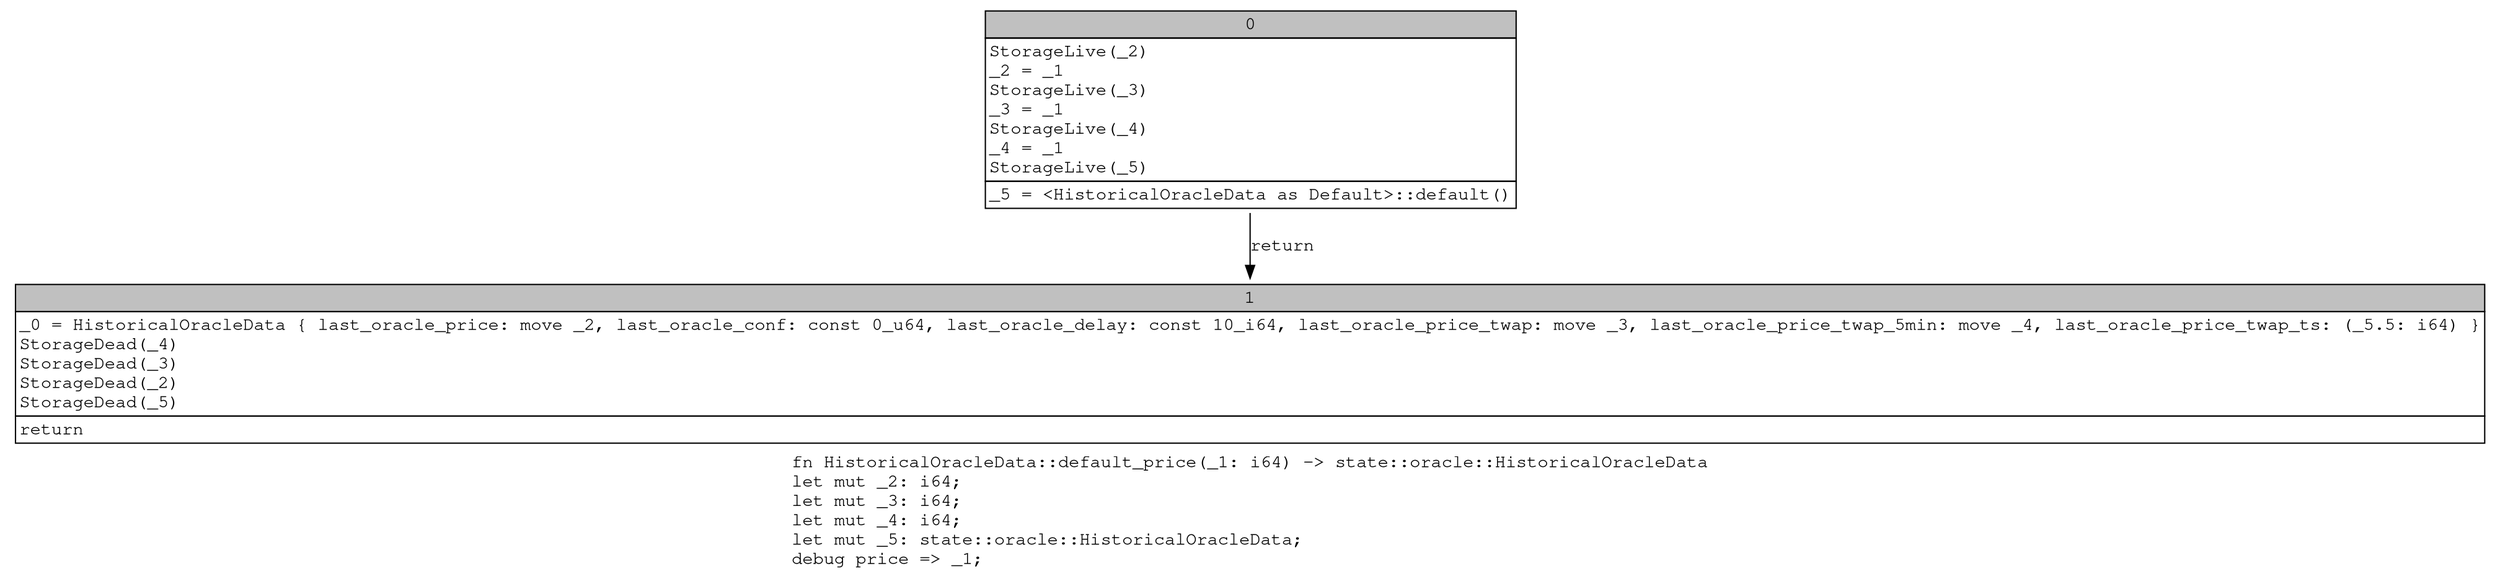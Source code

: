 digraph Mir_0_3498 {
    graph [fontname="Courier, monospace"];
    node [fontname="Courier, monospace"];
    edge [fontname="Courier, monospace"];
    label=<fn HistoricalOracleData::default_price(_1: i64) -&gt; state::oracle::HistoricalOracleData<br align="left"/>let mut _2: i64;<br align="left"/>let mut _3: i64;<br align="left"/>let mut _4: i64;<br align="left"/>let mut _5: state::oracle::HistoricalOracleData;<br align="left"/>debug price =&gt; _1;<br align="left"/>>;
    bb0__0_3498 [shape="none", label=<<table border="0" cellborder="1" cellspacing="0"><tr><td bgcolor="gray" align="center" colspan="1">0</td></tr><tr><td align="left" balign="left">StorageLive(_2)<br/>_2 = _1<br/>StorageLive(_3)<br/>_3 = _1<br/>StorageLive(_4)<br/>_4 = _1<br/>StorageLive(_5)<br/></td></tr><tr><td align="left">_5 = &lt;HistoricalOracleData as Default&gt;::default()</td></tr></table>>];
    bb1__0_3498 [shape="none", label=<<table border="0" cellborder="1" cellspacing="0"><tr><td bgcolor="gray" align="center" colspan="1">1</td></tr><tr><td align="left" balign="left">_0 = HistoricalOracleData { last_oracle_price: move _2, last_oracle_conf: const 0_u64, last_oracle_delay: const 10_i64, last_oracle_price_twap: move _3, last_oracle_price_twap_5min: move _4, last_oracle_price_twap_ts: (_5.5: i64) }<br/>StorageDead(_4)<br/>StorageDead(_3)<br/>StorageDead(_2)<br/>StorageDead(_5)<br/></td></tr><tr><td align="left">return</td></tr></table>>];
    bb0__0_3498 -> bb1__0_3498 [label="return"];
}
